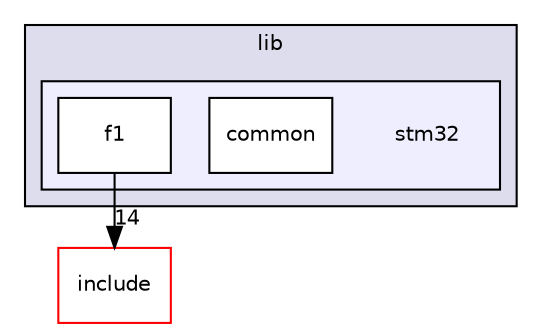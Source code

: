 digraph "/home/esdentem/projects/libopencm3/libopencm3-git/lib/stm32/" {
  compound=true
  node [ fontsize="10", fontname="Helvetica"];
  edge [ labelfontsize="10", labelfontname="Helvetica"];
  subgraph clusterdir_6c0c766218f8d9406171b3590f525a33 {
    graph [ bgcolor="#ddddee", pencolor="black", label="lib" fontname="Helvetica", fontsize="10", URL="dir_6c0c766218f8d9406171b3590f525a33.html"]
  subgraph clusterdir_55eaf1e33010ef6e6239f6fb75078880 {
    graph [ bgcolor="#eeeeff", pencolor="black", label="" URL="dir_55eaf1e33010ef6e6239f6fb75078880.html"];
    dir_55eaf1e33010ef6e6239f6fb75078880 [shape=plaintext label="stm32"];
    dir_2cc908344f7c033af6399289af991fc7 [shape=box label="common" color="black" fillcolor="white" style="filled" URL="dir_2cc908344f7c033af6399289af991fc7.html"];
    dir_bf0eb9e8e0931d11dae58c0d8e3d737d [shape=box label="f1" color="black" fillcolor="white" style="filled" URL="dir_bf0eb9e8e0931d11dae58c0d8e3d737d.html"];
  }
  }
  dir_ead20f0c10569fc5b4f0cc70c3cf6bea [shape=box label="include" fillcolor="white" style="filled" color="red" URL="dir_ead20f0c10569fc5b4f0cc70c3cf6bea.html"];
  dir_bf0eb9e8e0931d11dae58c0d8e3d737d->dir_ead20f0c10569fc5b4f0cc70c3cf6bea [headlabel="14", labeldistance=1.5 headhref="dir_000002_000003.html"];
}
